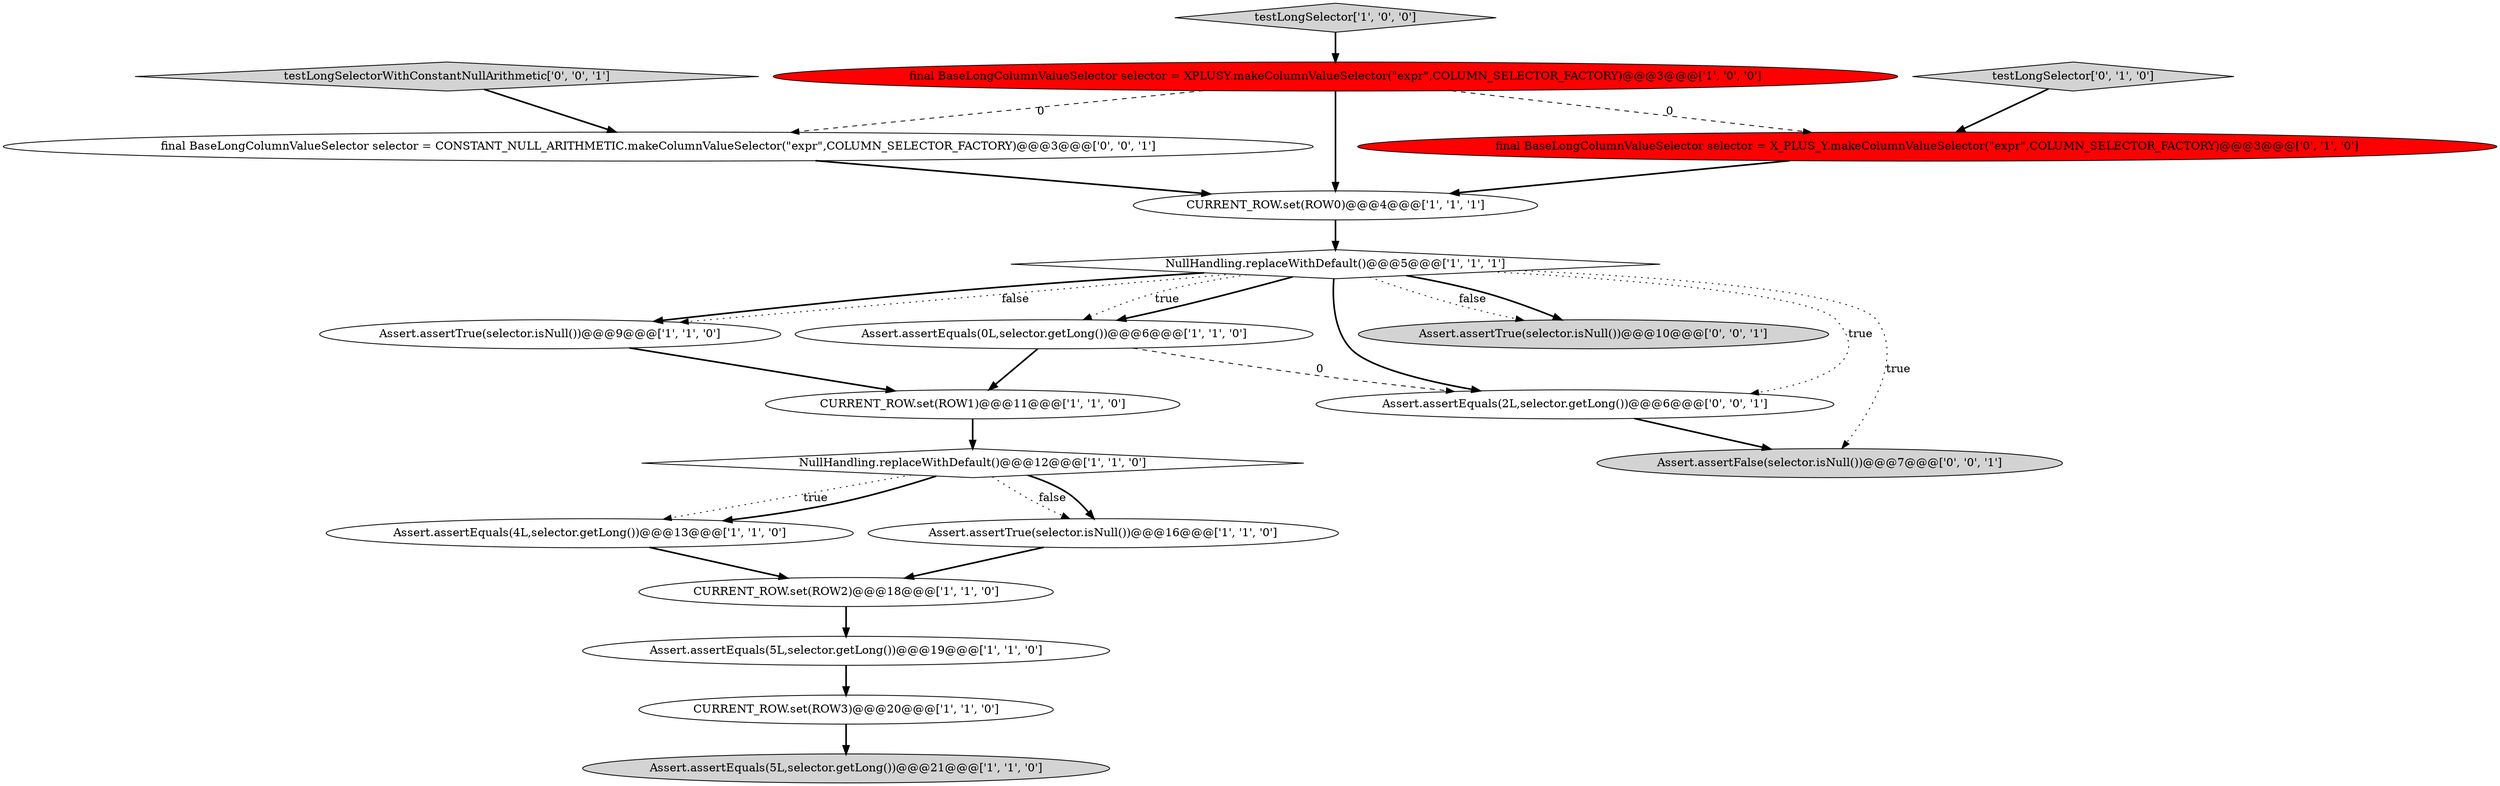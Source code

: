 digraph {
10 [style = filled, label = "Assert.assertEquals(5L,selector.getLong())@@@19@@@['1', '1', '0']", fillcolor = white, shape = ellipse image = "AAA0AAABBB1BBB"];
4 [style = filled, label = "NullHandling.replaceWithDefault()@@@5@@@['1', '1', '1']", fillcolor = white, shape = diamond image = "AAA0AAABBB1BBB"];
9 [style = filled, label = "Assert.assertEquals(0L,selector.getLong())@@@6@@@['1', '1', '0']", fillcolor = white, shape = ellipse image = "AAA0AAABBB1BBB"];
11 [style = filled, label = "Assert.assertEquals(4L,selector.getLong())@@@13@@@['1', '1', '0']", fillcolor = white, shape = ellipse image = "AAA0AAABBB1BBB"];
5 [style = filled, label = "Assert.assertEquals(5L,selector.getLong())@@@21@@@['1', '1', '0']", fillcolor = lightgray, shape = ellipse image = "AAA0AAABBB1BBB"];
12 [style = filled, label = "CURRENT_ROW.set(ROW0)@@@4@@@['1', '1', '1']", fillcolor = white, shape = ellipse image = "AAA0AAABBB1BBB"];
19 [style = filled, label = "testLongSelectorWithConstantNullArithmetic['0', '0', '1']", fillcolor = lightgray, shape = diamond image = "AAA0AAABBB3BBB"];
17 [style = filled, label = "Assert.assertFalse(selector.isNull())@@@7@@@['0', '0', '1']", fillcolor = lightgray, shape = ellipse image = "AAA0AAABBB3BBB"];
16 [style = filled, label = "final BaseLongColumnValueSelector selector = CONSTANT_NULL_ARITHMETIC.makeColumnValueSelector(\"expr\",COLUMN_SELECTOR_FACTORY)@@@3@@@['0', '0', '1']", fillcolor = white, shape = ellipse image = "AAA0AAABBB3BBB"];
2 [style = filled, label = "CURRENT_ROW.set(ROW1)@@@11@@@['1', '1', '0']", fillcolor = white, shape = ellipse image = "AAA0AAABBB1BBB"];
15 [style = filled, label = "final BaseLongColumnValueSelector selector = X_PLUS_Y.makeColumnValueSelector(\"expr\",COLUMN_SELECTOR_FACTORY)@@@3@@@['0', '1', '0']", fillcolor = red, shape = ellipse image = "AAA1AAABBB2BBB"];
1 [style = filled, label = "NullHandling.replaceWithDefault()@@@12@@@['1', '1', '0']", fillcolor = white, shape = diamond image = "AAA0AAABBB1BBB"];
8 [style = filled, label = "CURRENT_ROW.set(ROW2)@@@18@@@['1', '1', '0']", fillcolor = white, shape = ellipse image = "AAA0AAABBB1BBB"];
3 [style = filled, label = "CURRENT_ROW.set(ROW3)@@@20@@@['1', '1', '0']", fillcolor = white, shape = ellipse image = "AAA0AAABBB1BBB"];
13 [style = filled, label = "Assert.assertTrue(selector.isNull())@@@9@@@['1', '1', '0']", fillcolor = white, shape = ellipse image = "AAA0AAABBB1BBB"];
7 [style = filled, label = "Assert.assertTrue(selector.isNull())@@@16@@@['1', '1', '0']", fillcolor = white, shape = ellipse image = "AAA0AAABBB1BBB"];
18 [style = filled, label = "Assert.assertTrue(selector.isNull())@@@10@@@['0', '0', '1']", fillcolor = lightgray, shape = ellipse image = "AAA0AAABBB3BBB"];
6 [style = filled, label = "final BaseLongColumnValueSelector selector = XPLUSY.makeColumnValueSelector(\"expr\",COLUMN_SELECTOR_FACTORY)@@@3@@@['1', '0', '0']", fillcolor = red, shape = ellipse image = "AAA1AAABBB1BBB"];
0 [style = filled, label = "testLongSelector['1', '0', '0']", fillcolor = lightgray, shape = diamond image = "AAA0AAABBB1BBB"];
20 [style = filled, label = "Assert.assertEquals(2L,selector.getLong())@@@6@@@['0', '0', '1']", fillcolor = white, shape = ellipse image = "AAA0AAABBB3BBB"];
14 [style = filled, label = "testLongSelector['0', '1', '0']", fillcolor = lightgray, shape = diamond image = "AAA0AAABBB2BBB"];
9->20 [style = dashed, label="0"];
4->9 [style = bold, label=""];
8->10 [style = bold, label=""];
20->17 [style = bold, label=""];
1->7 [style = dotted, label="false"];
9->2 [style = bold, label=""];
0->6 [style = bold, label=""];
2->1 [style = bold, label=""];
1->11 [style = dotted, label="true"];
4->13 [style = bold, label=""];
4->20 [style = dotted, label="true"];
4->18 [style = dotted, label="false"];
10->3 [style = bold, label=""];
4->18 [style = bold, label=""];
7->8 [style = bold, label=""];
4->13 [style = dotted, label="false"];
1->7 [style = bold, label=""];
1->11 [style = bold, label=""];
19->16 [style = bold, label=""];
3->5 [style = bold, label=""];
6->16 [style = dashed, label="0"];
12->4 [style = bold, label=""];
6->15 [style = dashed, label="0"];
4->20 [style = bold, label=""];
11->8 [style = bold, label=""];
14->15 [style = bold, label=""];
15->12 [style = bold, label=""];
4->9 [style = dotted, label="true"];
4->17 [style = dotted, label="true"];
16->12 [style = bold, label=""];
13->2 [style = bold, label=""];
6->12 [style = bold, label=""];
}
